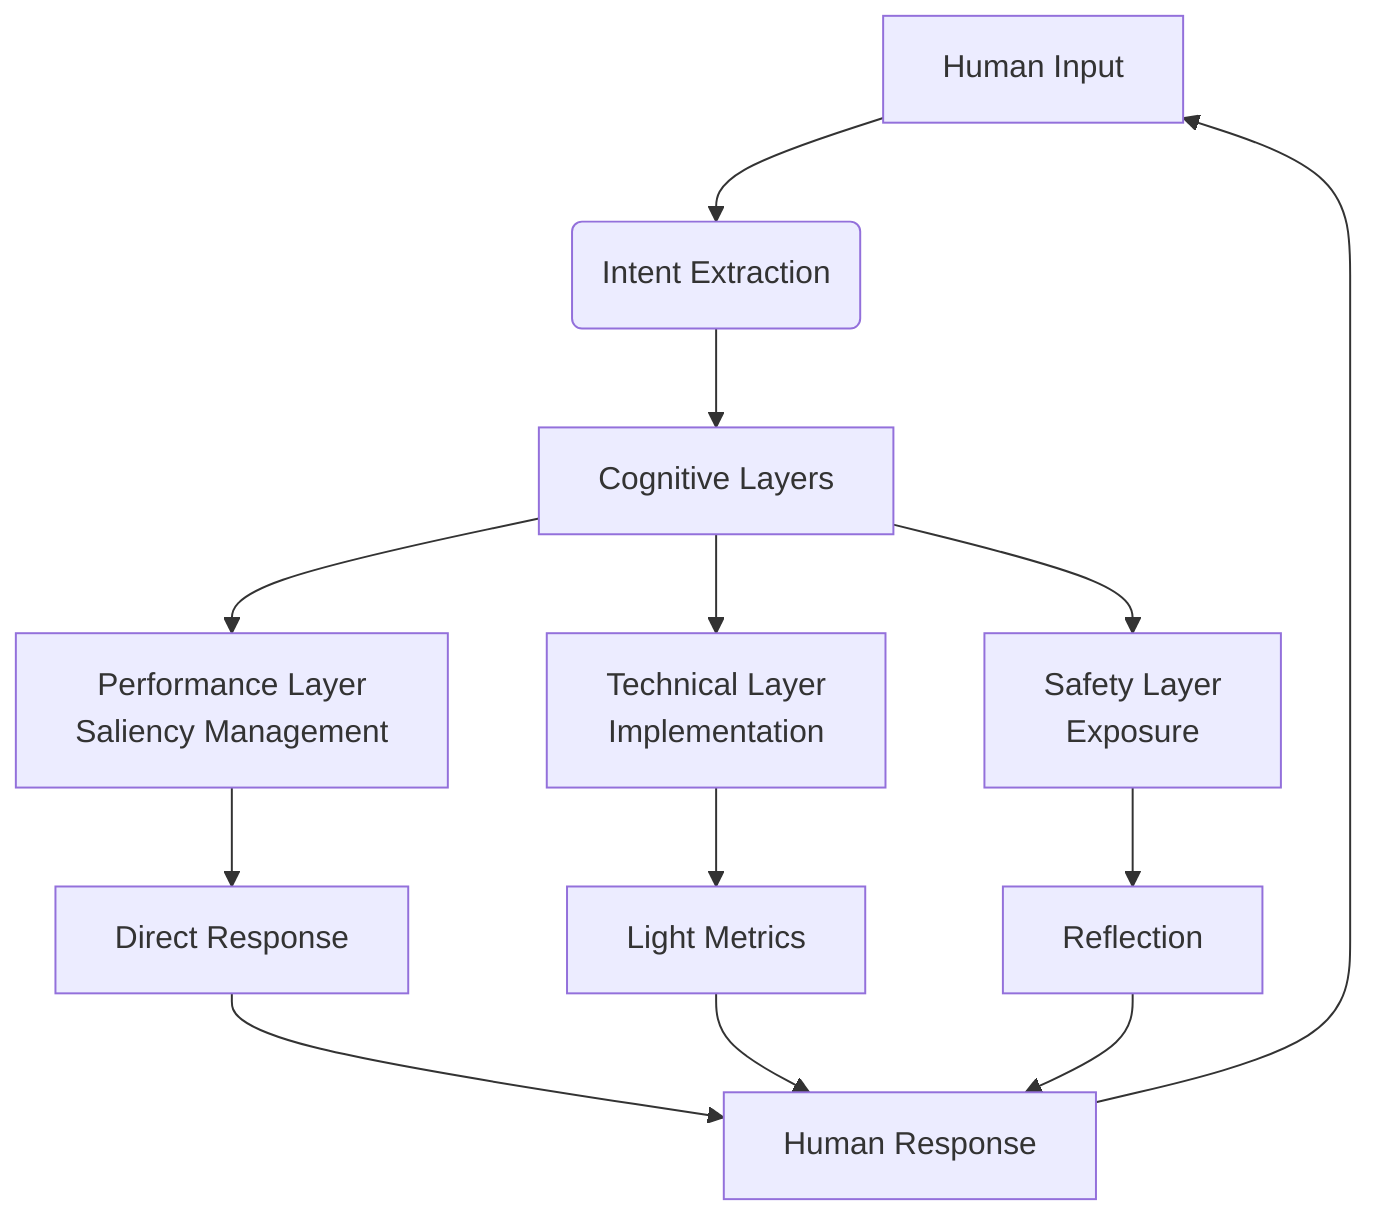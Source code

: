 flowchart TD
    A[Human Input] --> B(Intent Extraction)
    B --> C[Cognitive Layers]
    C --> D[Performance Layer\nSaliency Management]
    C --> E[Technical Layer\nImplementation]
    C --> F[Safety Layer\nExposure]
    D --> G[Direct Response]
    E --> H[Light Metrics]
    F --> I[Reflection]
    G --> J[Human Response]
    H --> J
    I --> J
    J --> A